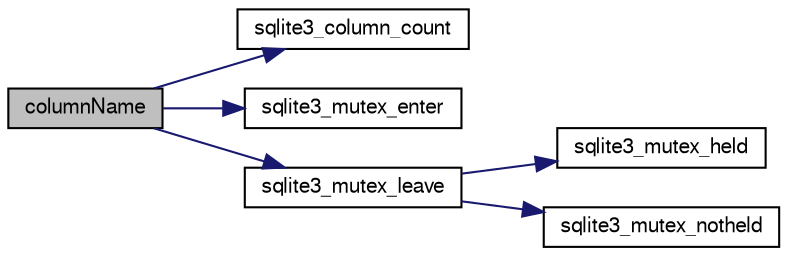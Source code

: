 digraph "columnName"
{
  edge [fontname="FreeSans",fontsize="10",labelfontname="FreeSans",labelfontsize="10"];
  node [fontname="FreeSans",fontsize="10",shape=record];
  rankdir="LR";
  Node59449 [label="columnName",height=0.2,width=0.4,color="black", fillcolor="grey75", style="filled", fontcolor="black"];
  Node59449 -> Node59450 [color="midnightblue",fontsize="10",style="solid",fontname="FreeSans"];
  Node59450 [label="sqlite3_column_count",height=0.2,width=0.4,color="black", fillcolor="white", style="filled",URL="$sqlite3_8c.html#a326cbde878820fd108f5961d5318f585"];
  Node59449 -> Node59451 [color="midnightblue",fontsize="10",style="solid",fontname="FreeSans"];
  Node59451 [label="sqlite3_mutex_enter",height=0.2,width=0.4,color="black", fillcolor="white", style="filled",URL="$sqlite3_8c.html#a1c12cde690bd89f104de5cbad12a6bf5"];
  Node59449 -> Node59452 [color="midnightblue",fontsize="10",style="solid",fontname="FreeSans"];
  Node59452 [label="sqlite3_mutex_leave",height=0.2,width=0.4,color="black", fillcolor="white", style="filled",URL="$sqlite3_8c.html#a5838d235601dbd3c1fa993555c6bcc93"];
  Node59452 -> Node59453 [color="midnightblue",fontsize="10",style="solid",fontname="FreeSans"];
  Node59453 [label="sqlite3_mutex_held",height=0.2,width=0.4,color="black", fillcolor="white", style="filled",URL="$sqlite3_8c.html#acf77da68932b6bc163c5e68547ecc3e7"];
  Node59452 -> Node59454 [color="midnightblue",fontsize="10",style="solid",fontname="FreeSans"];
  Node59454 [label="sqlite3_mutex_notheld",height=0.2,width=0.4,color="black", fillcolor="white", style="filled",URL="$sqlite3_8c.html#a83967c837c1c000d3b5adcfaa688f5dc"];
}
